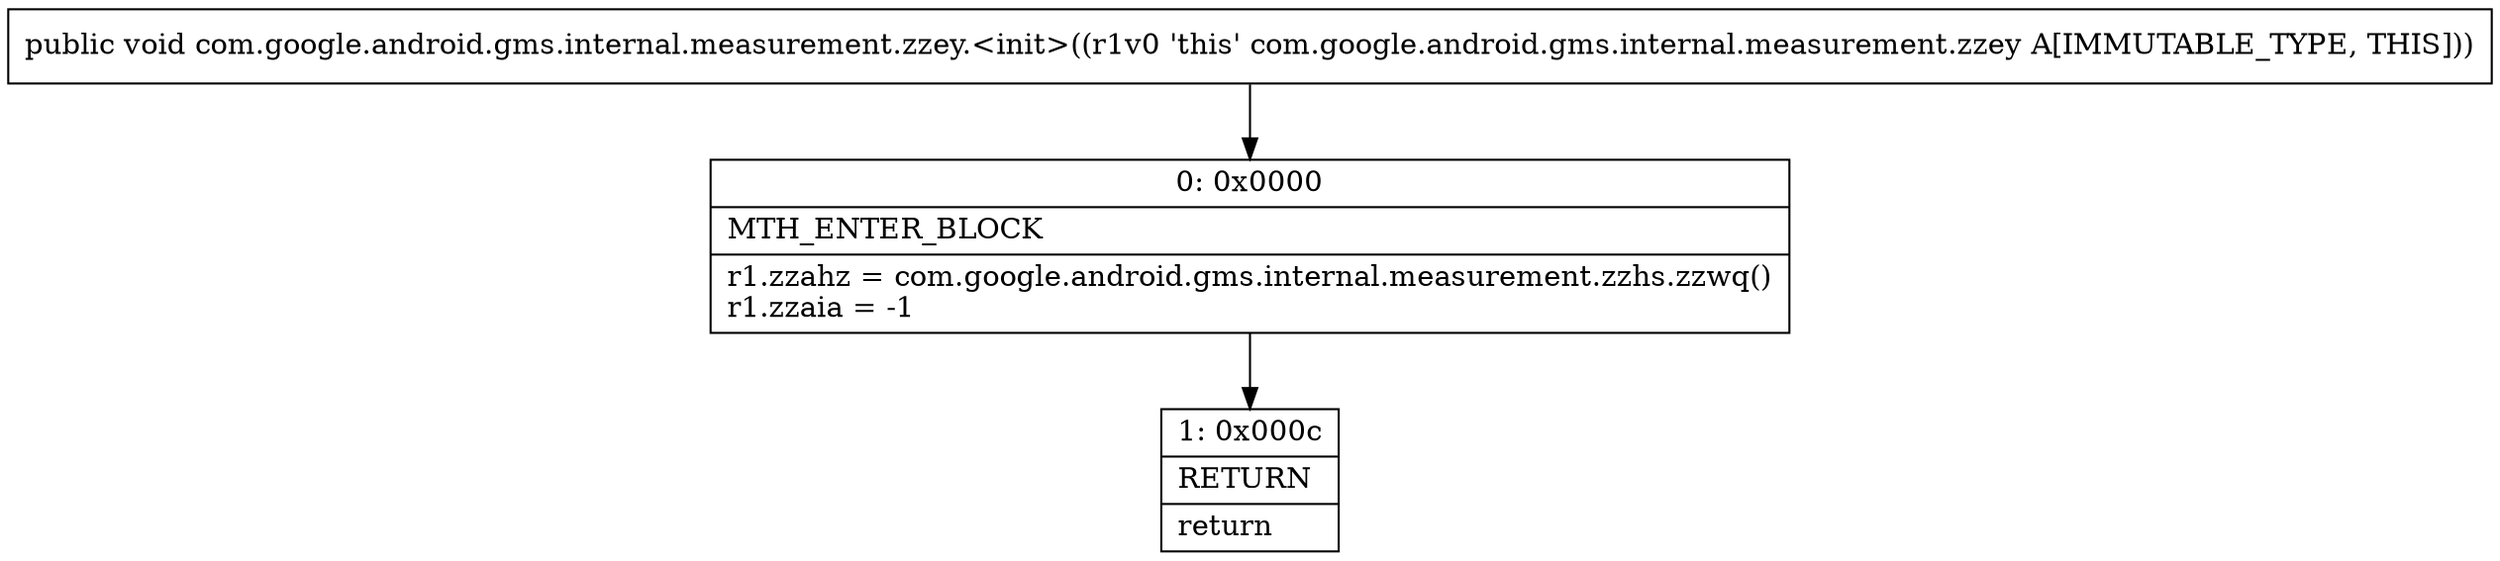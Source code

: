 digraph "CFG forcom.google.android.gms.internal.measurement.zzey.\<init\>()V" {
Node_0 [shape=record,label="{0\:\ 0x0000|MTH_ENTER_BLOCK\l|r1.zzahz = com.google.android.gms.internal.measurement.zzhs.zzwq()\lr1.zzaia = \-1\l}"];
Node_1 [shape=record,label="{1\:\ 0x000c|RETURN\l|return\l}"];
MethodNode[shape=record,label="{public void com.google.android.gms.internal.measurement.zzey.\<init\>((r1v0 'this' com.google.android.gms.internal.measurement.zzey A[IMMUTABLE_TYPE, THIS])) }"];
MethodNode -> Node_0;
Node_0 -> Node_1;
}

